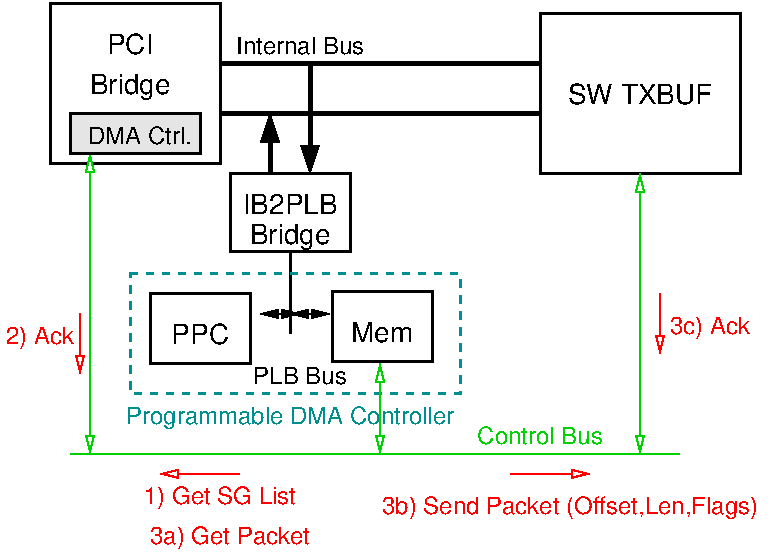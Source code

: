 #FIG 3.2
Landscape
Center
Inches
Letter  
100.00
Single
-2
1200 2
6 3825 12375 4950 12825
2 2 0 2 0 7 40 -1 18 0.000 0 0 -1 0 0 5
	 3900 12450 4875 12450 4875 12750 3900 12750 3900 12450
4 1 0 30 -1 16 12 0.0000 4 135 825 4425 12675 DMA Ctrl.\001
-6
6 4425 13725 5325 14400
2 2 0 2 0 7 60 -1 20 0.000 0 0 -1 0 0 5
	 4500 13800 5250 13800 5250 14325 4500 14325 4500 13800
4 1 0 50 -1 16 14 0.0000 4 165 420 4875 14175 PPC\001
-6
6 5850 13770 6630 14325
2 2 0 2 0 7 60 -1 20 0.000 0 0 -1 0 0 5
	 5865 13785 6615 13785 6615 14310 5865 14310 5865 13785
4 1 0 50 -1 16 14 0.0000 4 165 480 6240 14160 Mem\001
-6
2 2 0 2 0 7 60 -1 20 0.000 0 0 -1 0 0 5
	 3750 11625 5025 11625 5025 12825 3750 12825 3750 11625
2 1 0 2 0 7 50 -1 -1 0.000 0 0 -1 0 0 2
	 5550 13500 5550 14100
2 1 0 1 0 7 50 -1 -1 0.000 0 0 -1 1 1 2
	1 1 1.00 60.00 120.00
	1 1 1.00 60.00 120.00
	 5550 13950 5850 13950
2 1 0 1 0 7 50 -1 -1 0.000 0 0 -1 1 1 2
	1 1 1.00 60.00 120.00
	1 1 1.00 60.00 120.00
	 5325 13950 5625 13950
2 2 1 2 15 7 50 -1 -1 4.000 0 0 -1 0 0 5
	 4350 13650 6825 13650 6825 14550 4350 14550 4350 13650
2 2 0 2 0 7 60 -1 20 0.000 0 0 -1 0 0 5
	 5100 12900 6000 12900 6000 13485 5100 13485 5100 12900
2 1 0 1 14 7 50 -1 -1 0.000 0 0 -1 0 0 2
	 3900 15000 8475 15000
2 1 0 1 14 7 50 -1 -1 0.000 0 0 -1 1 1 2
	1 0 1.00 60.00 120.00
	1 0 1.00 60.00 120.00
	 4050 12750 4050 15000
2 1 0 1 14 7 50 -1 -1 0.000 0 0 -1 1 1 2
	1 0 1.00 60.00 120.00
	1 0 1.00 60.00 120.00
	 6225 14325 6225 15000
2 1 0 1 14 7 50 -1 -1 0.000 0 0 -1 1 1 2
	1 0 1.00 60.00 120.00
	1 0 1.00 60.00 120.00
	 8175 12900 8175 15000
2 2 0 2 0 7 60 -1 20 0.000 0 0 -1 0 0 5
	 7425 11700 8925 11700 8925 12900 7425 12900 7425 11700
2 1 0 3 0 7 50 -1 -1 0.000 0 0 -1 0 0 2
	 5025 12075 7425 12075
2 1 0 3 0 7 50 -1 -1 0.000 0 0 -1 0 0 2
	 5025 12450 7425 12450
2 1 0 3 0 7 50 -1 -1 0.000 0 0 -1 1 0 2
	1 1 2.00 120.00 180.00
	 5700 12075 5700 12900
2 1 0 3 0 7 50 -1 -1 0.000 0 0 -1 1 0 2
	1 1 2.00 120.00 180.00
	 5400 12900 5400 12450
2 1 0 1 4 7 50 -1 -1 0.000 0 0 -1 1 0 2
	1 0 1.00 60.00 120.00
	 3975 13950 3975 14400
2 1 0 1 4 7 50 -1 -1 0.000 0 0 -1 1 0 2
	1 0 1.00 60.00 120.00
	 5175 15150 4575 15150
2 1 0 1 4 7 50 -1 -1 0.000 0 0 -1 1 0 2
	1 0 1.00 60.00 120.00
	 7200 15150 7800 15150
2 1 0 1 4 7 50 -1 -1 0.000 0 0 -1 1 0 2
	1 0 1.00 60.00 120.00
	 8325 13800 8325 14250
4 1 0 50 -1 16 14 0.0000 4 165 360 4350 12000 PCI\001
4 1 0 50 -1 16 14 0.0000 4 210 615 4350 12300 Bridge\001
4 1 0 50 -1 16 12 0.0000 4 135 720 5625 14475 PLB Bus\001
4 1 0 50 -1 16 14 0.0000 4 165 720 5550 13200 IB2PLB\001
4 1 0 50 -1 16 14 0.0000 4 210 615 5550 13425 Bridge\001
4 1 14 50 -1 16 12 0.0000 4 135 975 7425 14925 Control Bus\001
4 1 0 50 -1 16 14 0.0000 4 165 1125 8175 12375 SW TXBUF\001
4 1 0 50 -1 16 12 0.0000 4 135 990 5625 12000 Internal Bus\001
4 1 4 50 -1 16 12 0.0000 4 180 660 8700 14100 3c) Ack\001
4 1 4 50 -1 16 12 0.0000 4 180 2955 7650 15450 3b) Send Packet (Offset,Len,Flags)\001
4 1 4 50 -1 16 12 0.0000 4 180 1245 5100 15675 3a) Get Packet\001
4 1 4 50 -1 16 12 0.0000 4 180 1170 5025 15375 1) Get SG List\001
4 1 4 50 -1 16 12 0.0000 4 180 555 3675 14175 2) Ack\001
4 1 15 50 -1 16 12 0.0000 4 180 2550 5550 14775 Programmable DMA Controller\001
